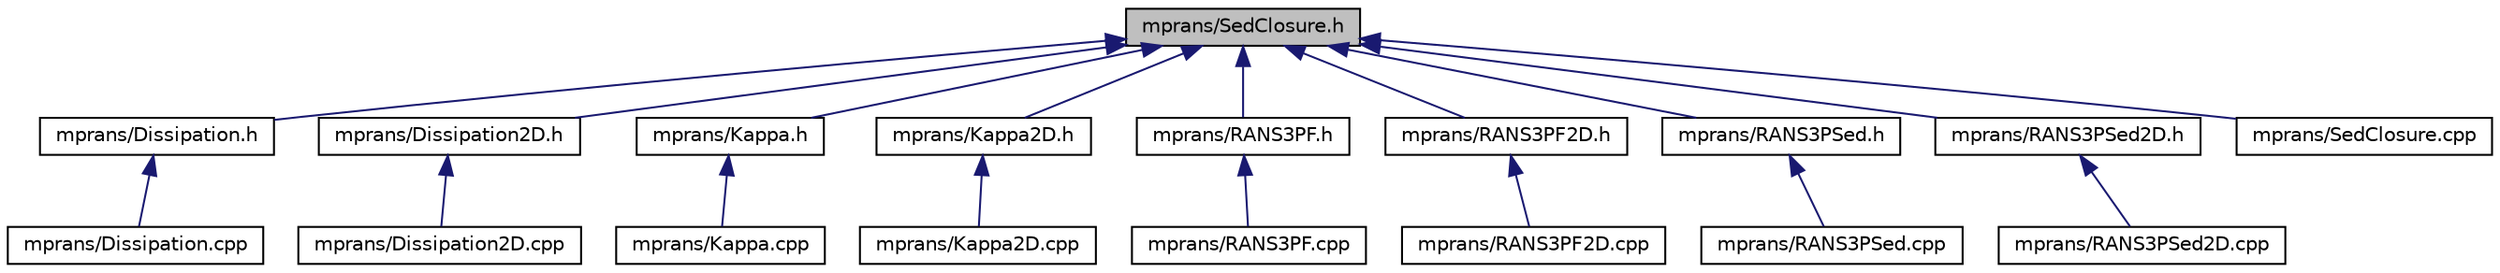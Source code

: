 digraph "mprans/SedClosure.h"
{
 // LATEX_PDF_SIZE
  edge [fontname="Helvetica",fontsize="10",labelfontname="Helvetica",labelfontsize="10"];
  node [fontname="Helvetica",fontsize="10",shape=record];
  Node1 [label="mprans/SedClosure.h",height=0.2,width=0.4,color="black", fillcolor="grey75", style="filled", fontcolor="black",tooltip=" "];
  Node1 -> Node2 [dir="back",color="midnightblue",fontsize="10",style="solid",fontname="Helvetica"];
  Node2 [label="mprans/Dissipation.h",height=0.2,width=0.4,color="black", fillcolor="white", style="filled",URL="$d9/d8d/Dissipation_8h.html",tooltip=" "];
  Node2 -> Node3 [dir="back",color="midnightblue",fontsize="10",style="solid",fontname="Helvetica"];
  Node3 [label="mprans/Dissipation.cpp",height=0.2,width=0.4,color="black", fillcolor="white", style="filled",URL="$dd/da8/Dissipation_8cpp.html",tooltip=" "];
  Node1 -> Node4 [dir="back",color="midnightblue",fontsize="10",style="solid",fontname="Helvetica"];
  Node4 [label="mprans/Dissipation2D.h",height=0.2,width=0.4,color="black", fillcolor="white", style="filled",URL="$d0/dce/Dissipation2D_8h.html",tooltip=" "];
  Node4 -> Node5 [dir="back",color="midnightblue",fontsize="10",style="solid",fontname="Helvetica"];
  Node5 [label="mprans/Dissipation2D.cpp",height=0.2,width=0.4,color="black", fillcolor="white", style="filled",URL="$dc/dd7/Dissipation2D_8cpp.html",tooltip=" "];
  Node1 -> Node6 [dir="back",color="midnightblue",fontsize="10",style="solid",fontname="Helvetica"];
  Node6 [label="mprans/Kappa.h",height=0.2,width=0.4,color="black", fillcolor="white", style="filled",URL="$d5/ddc/Kappa_8h.html",tooltip=" "];
  Node6 -> Node7 [dir="back",color="midnightblue",fontsize="10",style="solid",fontname="Helvetica"];
  Node7 [label="mprans/Kappa.cpp",height=0.2,width=0.4,color="black", fillcolor="white", style="filled",URL="$d0/d33/Kappa_8cpp.html",tooltip=" "];
  Node1 -> Node8 [dir="back",color="midnightblue",fontsize="10",style="solid",fontname="Helvetica"];
  Node8 [label="mprans/Kappa2D.h",height=0.2,width=0.4,color="black", fillcolor="white", style="filled",URL="$d5/d9b/Kappa2D_8h.html",tooltip=" "];
  Node8 -> Node9 [dir="back",color="midnightblue",fontsize="10",style="solid",fontname="Helvetica"];
  Node9 [label="mprans/Kappa2D.cpp",height=0.2,width=0.4,color="black", fillcolor="white", style="filled",URL="$d0/dcf/Kappa2D_8cpp.html",tooltip=" "];
  Node1 -> Node10 [dir="back",color="midnightblue",fontsize="10",style="solid",fontname="Helvetica"];
  Node10 [label="mprans/RANS3PF.h",height=0.2,width=0.4,color="black", fillcolor="white", style="filled",URL="$dc/d50/RANS3PF_8h.html",tooltip=" "];
  Node10 -> Node11 [dir="back",color="midnightblue",fontsize="10",style="solid",fontname="Helvetica"];
  Node11 [label="mprans/RANS3PF.cpp",height=0.2,width=0.4,color="black", fillcolor="white", style="filled",URL="$d9/d75/RANS3PF_8cpp.html",tooltip=" "];
  Node1 -> Node12 [dir="back",color="midnightblue",fontsize="10",style="solid",fontname="Helvetica"];
  Node12 [label="mprans/RANS3PF2D.h",height=0.2,width=0.4,color="black", fillcolor="white", style="filled",URL="$de/d89/RANS3PF2D_8h.html",tooltip=" "];
  Node12 -> Node13 [dir="back",color="midnightblue",fontsize="10",style="solid",fontname="Helvetica"];
  Node13 [label="mprans/RANS3PF2D.cpp",height=0.2,width=0.4,color="black", fillcolor="white", style="filled",URL="$d4/d13/RANS3PF2D_8cpp.html",tooltip=" "];
  Node1 -> Node14 [dir="back",color="midnightblue",fontsize="10",style="solid",fontname="Helvetica"];
  Node14 [label="mprans/RANS3PSed.h",height=0.2,width=0.4,color="black", fillcolor="white", style="filled",URL="$d8/d8d/RANS3PSed_8h.html",tooltip=" "];
  Node14 -> Node15 [dir="back",color="midnightblue",fontsize="10",style="solid",fontname="Helvetica"];
  Node15 [label="mprans/RANS3PSed.cpp",height=0.2,width=0.4,color="black", fillcolor="white", style="filled",URL="$db/da8/RANS3PSed_8cpp.html",tooltip=" "];
  Node1 -> Node16 [dir="back",color="midnightblue",fontsize="10",style="solid",fontname="Helvetica"];
  Node16 [label="mprans/RANS3PSed2D.h",height=0.2,width=0.4,color="black", fillcolor="white", style="filled",URL="$d5/d3d/RANS3PSed2D_8h.html",tooltip=" "];
  Node16 -> Node17 [dir="back",color="midnightblue",fontsize="10",style="solid",fontname="Helvetica"];
  Node17 [label="mprans/RANS3PSed2D.cpp",height=0.2,width=0.4,color="black", fillcolor="white", style="filled",URL="$df/da0/RANS3PSed2D_8cpp.html",tooltip=" "];
  Node1 -> Node18 [dir="back",color="midnightblue",fontsize="10",style="solid",fontname="Helvetica"];
  Node18 [label="mprans/SedClosure.cpp",height=0.2,width=0.4,color="black", fillcolor="white", style="filled",URL="$d0/d43/SedClosure_8cpp.html",tooltip=" "];
}
